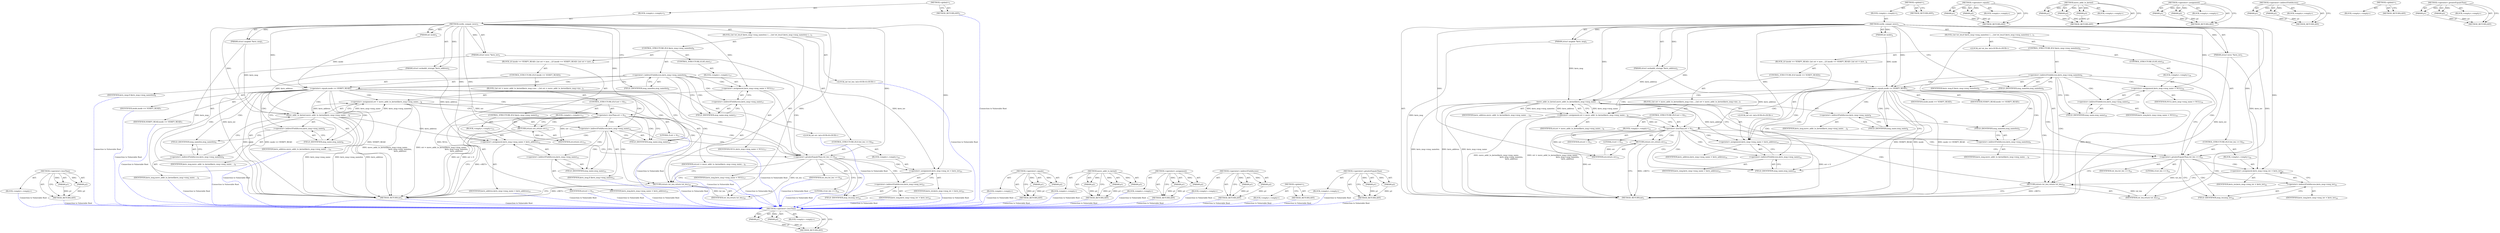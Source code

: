 digraph "&lt;operator&gt;.greaterEqualsThan" {
vulnerable_111 [label=<(METHOD,&lt;operator&gt;.lessThan)>];
vulnerable_112 [label=<(PARAM,p1)>];
vulnerable_113 [label=<(PARAM,p2)>];
vulnerable_114 [label=<(BLOCK,&lt;empty&gt;,&lt;empty&gt;)>];
vulnerable_115 [label=<(METHOD_RETURN,ANY)>];
vulnerable_6 [label=<(METHOD,&lt;global&gt;)<SUB>1</SUB>>];
vulnerable_7 [label=<(BLOCK,&lt;empty&gt;,&lt;empty&gt;)<SUB>1</SUB>>];
vulnerable_8 [label=<(METHOD,verify_compat_iovec)<SUB>1</SUB>>];
vulnerable_9 [label=<(PARAM,struct msghdr *kern_msg)<SUB>1</SUB>>];
vulnerable_10 [label=<(PARAM,struct iovec *kern_iov)<SUB>1</SUB>>];
vulnerable_11 [label=<(PARAM,struct sockaddr_storage *kern_address)<SUB>2</SUB>>];
vulnerable_12 [label=<(PARAM,int mode)<SUB>2</SUB>>];
vulnerable_13 [label=<(BLOCK,{
	int tot_len;

	if (kern_msg-&gt;msg_namelen) {
...,{
	int tot_len;

	if (kern_msg-&gt;msg_namelen) {
...)<SUB>3</SUB>>];
vulnerable_14 [label="<(LOCAL,int tot_len: int)<SUB>4</SUB>>"];
vulnerable_15 [label=<(CONTROL_STRUCTURE,IF,if (kern_msg-&gt;msg_namelen))<SUB>6</SUB>>];
vulnerable_16 [label=<(&lt;operator&gt;.indirectFieldAccess,kern_msg-&gt;msg_namelen)<SUB>6</SUB>>];
vulnerable_17 [label=<(IDENTIFIER,kern_msg,if (kern_msg-&gt;msg_namelen))<SUB>6</SUB>>];
vulnerable_18 [label=<(FIELD_IDENTIFIER,msg_namelen,msg_namelen)<SUB>6</SUB>>];
vulnerable_19 [label=<(BLOCK,{
		if (mode == VERIFY_READ) {
			int err = mov...,{
		if (mode == VERIFY_READ) {
			int err = mov...)<SUB>6</SUB>>];
vulnerable_20 [label=<(CONTROL_STRUCTURE,IF,if (mode == VERIFY_READ))<SUB>7</SUB>>];
vulnerable_21 [label=<(&lt;operator&gt;.equals,mode == VERIFY_READ)<SUB>7</SUB>>];
vulnerable_22 [label=<(IDENTIFIER,mode,mode == VERIFY_READ)<SUB>7</SUB>>];
vulnerable_23 [label=<(IDENTIFIER,VERIFY_READ,mode == VERIFY_READ)<SUB>7</SUB>>];
vulnerable_24 [label=<(BLOCK,{
			int err = move_addr_to_kernel(kern_msg-&gt;ms...,{
			int err = move_addr_to_kernel(kern_msg-&gt;ms...)<SUB>7</SUB>>];
vulnerable_25 [label="<(LOCAL,int err: int)<SUB>8</SUB>>"];
vulnerable_26 [label=<(&lt;operator&gt;.assignment,err = move_addr_to_kernel(kern_msg-&gt;msg_name,
	...)<SUB>8</SUB>>];
vulnerable_27 [label=<(IDENTIFIER,err,err = move_addr_to_kernel(kern_msg-&gt;msg_name,
	...)<SUB>8</SUB>>];
vulnerable_28 [label=<(move_addr_to_kernel,move_addr_to_kernel(kern_msg-&gt;msg_name,
						 ...)<SUB>8</SUB>>];
vulnerable_29 [label=<(&lt;operator&gt;.indirectFieldAccess,kern_msg-&gt;msg_name)<SUB>8</SUB>>];
vulnerable_30 [label=<(IDENTIFIER,kern_msg,move_addr_to_kernel(kern_msg-&gt;msg_name,
						 ...)<SUB>8</SUB>>];
vulnerable_31 [label=<(FIELD_IDENTIFIER,msg_name,msg_name)<SUB>8</SUB>>];
vulnerable_32 [label=<(&lt;operator&gt;.indirectFieldAccess,kern_msg-&gt;msg_namelen)<SUB>9</SUB>>];
vulnerable_33 [label=<(IDENTIFIER,kern_msg,move_addr_to_kernel(kern_msg-&gt;msg_name,
						 ...)<SUB>9</SUB>>];
vulnerable_34 [label=<(FIELD_IDENTIFIER,msg_namelen,msg_namelen)<SUB>9</SUB>>];
vulnerable_35 [label=<(IDENTIFIER,kern_address,move_addr_to_kernel(kern_msg-&gt;msg_name,
						 ...)<SUB>10</SUB>>];
vulnerable_36 [label=<(CONTROL_STRUCTURE,IF,if (err &lt; 0))<SUB>11</SUB>>];
vulnerable_37 [label=<(&lt;operator&gt;.lessThan,err &lt; 0)<SUB>11</SUB>>];
vulnerable_38 [label=<(IDENTIFIER,err,err &lt; 0)<SUB>11</SUB>>];
vulnerable_39 [label=<(LITERAL,0,err &lt; 0)<SUB>11</SUB>>];
vulnerable_40 [label=<(BLOCK,&lt;empty&gt;,&lt;empty&gt;)<SUB>12</SUB>>];
vulnerable_41 [label=<(RETURN,return err;,return err;)<SUB>12</SUB>>];
vulnerable_42 [label=<(IDENTIFIER,err,return err;)<SUB>12</SUB>>];
vulnerable_43 [label=<(&lt;operator&gt;.assignment,kern_msg-&gt;msg_name = kern_address)<SUB>14</SUB>>];
vulnerable_44 [label=<(&lt;operator&gt;.indirectFieldAccess,kern_msg-&gt;msg_name)<SUB>14</SUB>>];
vulnerable_45 [label=<(IDENTIFIER,kern_msg,kern_msg-&gt;msg_name = kern_address)<SUB>14</SUB>>];
vulnerable_46 [label=<(FIELD_IDENTIFIER,msg_name,msg_name)<SUB>14</SUB>>];
vulnerable_47 [label=<(IDENTIFIER,kern_address,kern_msg-&gt;msg_name = kern_address)<SUB>14</SUB>>];
vulnerable_48 [label=<(CONTROL_STRUCTURE,ELSE,else)<SUB>16</SUB>>];
vulnerable_49 [label=<(BLOCK,&lt;empty&gt;,&lt;empty&gt;)<SUB>16</SUB>>];
vulnerable_50 [label=<(&lt;operator&gt;.assignment,kern_msg-&gt;msg_name = NULL)<SUB>16</SUB>>];
vulnerable_51 [label=<(&lt;operator&gt;.indirectFieldAccess,kern_msg-&gt;msg_name)<SUB>16</SUB>>];
vulnerable_52 [label=<(IDENTIFIER,kern_msg,kern_msg-&gt;msg_name = NULL)<SUB>16</SUB>>];
vulnerable_53 [label=<(FIELD_IDENTIFIER,msg_name,msg_name)<SUB>16</SUB>>];
vulnerable_54 [label=<(IDENTIFIER,NULL,kern_msg-&gt;msg_name = NULL)<SUB>16</SUB>>];
vulnerable_55 [label=<(CONTROL_STRUCTURE,IF,if (tot_len &gt;= 0))<SUB>21</SUB>>];
vulnerable_56 [label=<(&lt;operator&gt;.greaterEqualsThan,tot_len &gt;= 0)<SUB>21</SUB>>];
vulnerable_57 [label=<(IDENTIFIER,tot_len,tot_len &gt;= 0)<SUB>21</SUB>>];
vulnerable_58 [label=<(LITERAL,0,tot_len &gt;= 0)<SUB>21</SUB>>];
vulnerable_59 [label=<(BLOCK,&lt;empty&gt;,&lt;empty&gt;)<SUB>22</SUB>>];
vulnerable_60 [label=<(&lt;operator&gt;.assignment,kern_msg-&gt;msg_iov = kern_iov)<SUB>22</SUB>>];
vulnerable_61 [label=<(&lt;operator&gt;.indirectFieldAccess,kern_msg-&gt;msg_iov)<SUB>22</SUB>>];
vulnerable_62 [label=<(IDENTIFIER,kern_msg,kern_msg-&gt;msg_iov = kern_iov)<SUB>22</SUB>>];
vulnerable_63 [label=<(FIELD_IDENTIFIER,msg_iov,msg_iov)<SUB>22</SUB>>];
vulnerable_64 [label=<(IDENTIFIER,kern_iov,kern_msg-&gt;msg_iov = kern_iov)<SUB>22</SUB>>];
vulnerable_65 [label=<(RETURN,return tot_len;,return tot_len;)<SUB>24</SUB>>];
vulnerable_66 [label=<(IDENTIFIER,tot_len,return tot_len;)<SUB>24</SUB>>];
vulnerable_67 [label=<(METHOD_RETURN,int)<SUB>1</SUB>>];
vulnerable_69 [label=<(METHOD_RETURN,ANY)<SUB>1</SUB>>];
vulnerable_95 [label=<(METHOD,&lt;operator&gt;.equals)>];
vulnerable_96 [label=<(PARAM,p1)>];
vulnerable_97 [label=<(PARAM,p2)>];
vulnerable_98 [label=<(BLOCK,&lt;empty&gt;,&lt;empty&gt;)>];
vulnerable_99 [label=<(METHOD_RETURN,ANY)>];
vulnerable_105 [label=<(METHOD,move_addr_to_kernel)>];
vulnerable_106 [label=<(PARAM,p1)>];
vulnerable_107 [label=<(PARAM,p2)>];
vulnerable_108 [label=<(PARAM,p3)>];
vulnerable_109 [label=<(BLOCK,&lt;empty&gt;,&lt;empty&gt;)>];
vulnerable_110 [label=<(METHOD_RETURN,ANY)>];
vulnerable_100 [label=<(METHOD,&lt;operator&gt;.assignment)>];
vulnerable_101 [label=<(PARAM,p1)>];
vulnerable_102 [label=<(PARAM,p2)>];
vulnerable_103 [label=<(BLOCK,&lt;empty&gt;,&lt;empty&gt;)>];
vulnerable_104 [label=<(METHOD_RETURN,ANY)>];
vulnerable_90 [label=<(METHOD,&lt;operator&gt;.indirectFieldAccess)>];
vulnerable_91 [label=<(PARAM,p1)>];
vulnerable_92 [label=<(PARAM,p2)>];
vulnerable_93 [label=<(BLOCK,&lt;empty&gt;,&lt;empty&gt;)>];
vulnerable_94 [label=<(METHOD_RETURN,ANY)>];
vulnerable_84 [label=<(METHOD,&lt;global&gt;)<SUB>1</SUB>>];
vulnerable_85 [label=<(BLOCK,&lt;empty&gt;,&lt;empty&gt;)>];
vulnerable_86 [label=<(METHOD_RETURN,ANY)>];
vulnerable_116 [label=<(METHOD,&lt;operator&gt;.greaterEqualsThan)>];
vulnerable_117 [label=<(PARAM,p1)>];
vulnerable_118 [label=<(PARAM,p2)>];
vulnerable_119 [label=<(BLOCK,&lt;empty&gt;,&lt;empty&gt;)>];
vulnerable_120 [label=<(METHOD_RETURN,ANY)>];
fixed_116 [label=<(METHOD,&lt;operator&gt;.lessThan)>];
fixed_117 [label=<(PARAM,p1)>];
fixed_118 [label=<(PARAM,p2)>];
fixed_119 [label=<(BLOCK,&lt;empty&gt;,&lt;empty&gt;)>];
fixed_120 [label=<(METHOD_RETURN,ANY)>];
fixed_6 [label=<(METHOD,&lt;global&gt;)<SUB>1</SUB>>];
fixed_7 [label=<(BLOCK,&lt;empty&gt;,&lt;empty&gt;)<SUB>1</SUB>>];
fixed_8 [label=<(METHOD,verify_compat_iovec)<SUB>1</SUB>>];
fixed_9 [label=<(PARAM,struct msghdr *kern_msg)<SUB>1</SUB>>];
fixed_10 [label=<(PARAM,struct iovec *kern_iov)<SUB>1</SUB>>];
fixed_11 [label=<(PARAM,struct sockaddr_storage *kern_address)<SUB>2</SUB>>];
fixed_12 [label=<(PARAM,int mode)<SUB>2</SUB>>];
fixed_13 [label=<(BLOCK,{
	int tot_len;

	if (kern_msg-&gt;msg_namelen) {
...,{
	int tot_len;

	if (kern_msg-&gt;msg_namelen) {
...)<SUB>3</SUB>>];
fixed_14 [label="<(LOCAL,int tot_len: int)<SUB>4</SUB>>"];
fixed_15 [label=<(CONTROL_STRUCTURE,IF,if (kern_msg-&gt;msg_namelen))<SUB>6</SUB>>];
fixed_16 [label=<(&lt;operator&gt;.indirectFieldAccess,kern_msg-&gt;msg_namelen)<SUB>6</SUB>>];
fixed_17 [label=<(IDENTIFIER,kern_msg,if (kern_msg-&gt;msg_namelen))<SUB>6</SUB>>];
fixed_18 [label=<(FIELD_IDENTIFIER,msg_namelen,msg_namelen)<SUB>6</SUB>>];
fixed_19 [label=<(BLOCK,{
		if (mode == VERIFY_READ) {
			int err = mov...,{
		if (mode == VERIFY_READ) {
			int err = mov...)<SUB>6</SUB>>];
fixed_20 [label=<(CONTROL_STRUCTURE,IF,if (mode == VERIFY_READ))<SUB>7</SUB>>];
fixed_21 [label=<(&lt;operator&gt;.equals,mode == VERIFY_READ)<SUB>7</SUB>>];
fixed_22 [label=<(IDENTIFIER,mode,mode == VERIFY_READ)<SUB>7</SUB>>];
fixed_23 [label=<(IDENTIFIER,VERIFY_READ,mode == VERIFY_READ)<SUB>7</SUB>>];
fixed_24 [label=<(BLOCK,{
			int err = move_addr_to_kernel(kern_msg-&gt;ms...,{
			int err = move_addr_to_kernel(kern_msg-&gt;ms...)<SUB>7</SUB>>];
fixed_25 [label="<(LOCAL,int err: int)<SUB>8</SUB>>"];
fixed_26 [label=<(&lt;operator&gt;.assignment,err = move_addr_to_kernel(kern_msg-&gt;msg_name,
	...)<SUB>8</SUB>>];
fixed_27 [label=<(IDENTIFIER,err,err = move_addr_to_kernel(kern_msg-&gt;msg_name,
	...)<SUB>8</SUB>>];
fixed_28 [label=<(move_addr_to_kernel,move_addr_to_kernel(kern_msg-&gt;msg_name,
						 ...)<SUB>8</SUB>>];
fixed_29 [label=<(&lt;operator&gt;.indirectFieldAccess,kern_msg-&gt;msg_name)<SUB>8</SUB>>];
fixed_30 [label=<(IDENTIFIER,kern_msg,move_addr_to_kernel(kern_msg-&gt;msg_name,
						 ...)<SUB>8</SUB>>];
fixed_31 [label=<(FIELD_IDENTIFIER,msg_name,msg_name)<SUB>8</SUB>>];
fixed_32 [label=<(&lt;operator&gt;.indirectFieldAccess,kern_msg-&gt;msg_namelen)<SUB>9</SUB>>];
fixed_33 [label=<(IDENTIFIER,kern_msg,move_addr_to_kernel(kern_msg-&gt;msg_name,
						 ...)<SUB>9</SUB>>];
fixed_34 [label=<(FIELD_IDENTIFIER,msg_namelen,msg_namelen)<SUB>9</SUB>>];
fixed_35 [label=<(IDENTIFIER,kern_address,move_addr_to_kernel(kern_msg-&gt;msg_name,
						 ...)<SUB>10</SUB>>];
fixed_36 [label=<(CONTROL_STRUCTURE,IF,if (err &lt; 0))<SUB>11</SUB>>];
fixed_37 [label=<(&lt;operator&gt;.lessThan,err &lt; 0)<SUB>11</SUB>>];
fixed_38 [label=<(IDENTIFIER,err,err &lt; 0)<SUB>11</SUB>>];
fixed_39 [label=<(LITERAL,0,err &lt; 0)<SUB>11</SUB>>];
fixed_40 [label=<(BLOCK,&lt;empty&gt;,&lt;empty&gt;)<SUB>12</SUB>>];
fixed_41 [label=<(RETURN,return err;,return err;)<SUB>12</SUB>>];
fixed_42 [label=<(IDENTIFIER,err,return err;)<SUB>12</SUB>>];
fixed_43 [label=<(CONTROL_STRUCTURE,IF,if (kern_msg-&gt;msg_name))<SUB>14</SUB>>];
fixed_44 [label=<(&lt;operator&gt;.indirectFieldAccess,kern_msg-&gt;msg_name)<SUB>14</SUB>>];
fixed_45 [label=<(IDENTIFIER,kern_msg,if (kern_msg-&gt;msg_name))<SUB>14</SUB>>];
fixed_46 [label=<(FIELD_IDENTIFIER,msg_name,msg_name)<SUB>14</SUB>>];
fixed_47 [label=<(BLOCK,&lt;empty&gt;,&lt;empty&gt;)<SUB>15</SUB>>];
fixed_48 [label=<(&lt;operator&gt;.assignment,kern_msg-&gt;msg_name = kern_address)<SUB>15</SUB>>];
fixed_49 [label=<(&lt;operator&gt;.indirectFieldAccess,kern_msg-&gt;msg_name)<SUB>15</SUB>>];
fixed_50 [label=<(IDENTIFIER,kern_msg,kern_msg-&gt;msg_name = kern_address)<SUB>15</SUB>>];
fixed_51 [label=<(FIELD_IDENTIFIER,msg_name,msg_name)<SUB>15</SUB>>];
fixed_52 [label=<(IDENTIFIER,kern_address,kern_msg-&gt;msg_name = kern_address)<SUB>15</SUB>>];
fixed_53 [label=<(CONTROL_STRUCTURE,ELSE,else)<SUB>17</SUB>>];
fixed_54 [label=<(BLOCK,&lt;empty&gt;,&lt;empty&gt;)<SUB>17</SUB>>];
fixed_55 [label=<(&lt;operator&gt;.assignment,kern_msg-&gt;msg_name = NULL)<SUB>17</SUB>>];
fixed_56 [label=<(&lt;operator&gt;.indirectFieldAccess,kern_msg-&gt;msg_name)<SUB>17</SUB>>];
fixed_57 [label=<(IDENTIFIER,kern_msg,kern_msg-&gt;msg_name = NULL)<SUB>17</SUB>>];
fixed_58 [label=<(FIELD_IDENTIFIER,msg_name,msg_name)<SUB>17</SUB>>];
fixed_59 [label=<(IDENTIFIER,NULL,kern_msg-&gt;msg_name = NULL)<SUB>17</SUB>>];
fixed_60 [label=<(CONTROL_STRUCTURE,IF,if (tot_len &gt;= 0))<SUB>22</SUB>>];
fixed_61 [label=<(&lt;operator&gt;.greaterEqualsThan,tot_len &gt;= 0)<SUB>22</SUB>>];
fixed_62 [label=<(IDENTIFIER,tot_len,tot_len &gt;= 0)<SUB>22</SUB>>];
fixed_63 [label=<(LITERAL,0,tot_len &gt;= 0)<SUB>22</SUB>>];
fixed_64 [label=<(BLOCK,&lt;empty&gt;,&lt;empty&gt;)<SUB>23</SUB>>];
fixed_65 [label=<(&lt;operator&gt;.assignment,kern_msg-&gt;msg_iov = kern_iov)<SUB>23</SUB>>];
fixed_66 [label=<(&lt;operator&gt;.indirectFieldAccess,kern_msg-&gt;msg_iov)<SUB>23</SUB>>];
fixed_67 [label=<(IDENTIFIER,kern_msg,kern_msg-&gt;msg_iov = kern_iov)<SUB>23</SUB>>];
fixed_68 [label=<(FIELD_IDENTIFIER,msg_iov,msg_iov)<SUB>23</SUB>>];
fixed_69 [label=<(IDENTIFIER,kern_iov,kern_msg-&gt;msg_iov = kern_iov)<SUB>23</SUB>>];
fixed_70 [label=<(RETURN,return tot_len;,return tot_len;)<SUB>25</SUB>>];
fixed_71 [label=<(IDENTIFIER,tot_len,return tot_len;)<SUB>25</SUB>>];
fixed_72 [label=<(METHOD_RETURN,int)<SUB>1</SUB>>];
fixed_74 [label=<(METHOD_RETURN,ANY)<SUB>1</SUB>>];
fixed_100 [label=<(METHOD,&lt;operator&gt;.equals)>];
fixed_101 [label=<(PARAM,p1)>];
fixed_102 [label=<(PARAM,p2)>];
fixed_103 [label=<(BLOCK,&lt;empty&gt;,&lt;empty&gt;)>];
fixed_104 [label=<(METHOD_RETURN,ANY)>];
fixed_110 [label=<(METHOD,move_addr_to_kernel)>];
fixed_111 [label=<(PARAM,p1)>];
fixed_112 [label=<(PARAM,p2)>];
fixed_113 [label=<(PARAM,p3)>];
fixed_114 [label=<(BLOCK,&lt;empty&gt;,&lt;empty&gt;)>];
fixed_115 [label=<(METHOD_RETURN,ANY)>];
fixed_105 [label=<(METHOD,&lt;operator&gt;.assignment)>];
fixed_106 [label=<(PARAM,p1)>];
fixed_107 [label=<(PARAM,p2)>];
fixed_108 [label=<(BLOCK,&lt;empty&gt;,&lt;empty&gt;)>];
fixed_109 [label=<(METHOD_RETURN,ANY)>];
fixed_95 [label=<(METHOD,&lt;operator&gt;.indirectFieldAccess)>];
fixed_96 [label=<(PARAM,p1)>];
fixed_97 [label=<(PARAM,p2)>];
fixed_98 [label=<(BLOCK,&lt;empty&gt;,&lt;empty&gt;)>];
fixed_99 [label=<(METHOD_RETURN,ANY)>];
fixed_89 [label=<(METHOD,&lt;global&gt;)<SUB>1</SUB>>];
fixed_90 [label=<(BLOCK,&lt;empty&gt;,&lt;empty&gt;)>];
fixed_91 [label=<(METHOD_RETURN,ANY)>];
fixed_121 [label=<(METHOD,&lt;operator&gt;.greaterEqualsThan)>];
fixed_122 [label=<(PARAM,p1)>];
fixed_123 [label=<(PARAM,p2)>];
fixed_124 [label=<(BLOCK,&lt;empty&gt;,&lt;empty&gt;)>];
fixed_125 [label=<(METHOD_RETURN,ANY)>];
vulnerable_111 -> vulnerable_112  [key=0, label="AST: "];
vulnerable_111 -> vulnerable_112  [key=1, label="DDG: "];
vulnerable_111 -> vulnerable_114  [key=0, label="AST: "];
vulnerable_111 -> vulnerable_113  [key=0, label="AST: "];
vulnerable_111 -> vulnerable_113  [key=1, label="DDG: "];
vulnerable_111 -> vulnerable_115  [key=0, label="AST: "];
vulnerable_111 -> vulnerable_115  [key=1, label="CFG: "];
vulnerable_112 -> vulnerable_115  [key=0, label="DDG: p1"];
vulnerable_113 -> vulnerable_115  [key=0, label="DDG: p2"];
vulnerable_6 -> vulnerable_7  [key=0, label="AST: "];
vulnerable_6 -> vulnerable_69  [key=0, label="AST: "];
vulnerable_6 -> vulnerable_69  [key=1, label="CFG: "];
vulnerable_7 -> vulnerable_8  [key=0, label="AST: "];
vulnerable_8 -> vulnerable_9  [key=0, label="AST: "];
vulnerable_8 -> vulnerable_9  [key=1, label="DDG: "];
vulnerable_8 -> vulnerable_10  [key=0, label="AST: "];
vulnerable_8 -> vulnerable_10  [key=1, label="DDG: "];
vulnerable_8 -> vulnerable_11  [key=0, label="AST: "];
vulnerable_8 -> vulnerable_11  [key=1, label="DDG: "];
vulnerable_8 -> vulnerable_12  [key=0, label="AST: "];
vulnerable_8 -> vulnerable_12  [key=1, label="DDG: "];
vulnerable_8 -> vulnerable_13  [key=0, label="AST: "];
vulnerable_8 -> vulnerable_67  [key=0, label="AST: "];
vulnerable_8 -> vulnerable_18  [key=0, label="CFG: "];
vulnerable_8 -> vulnerable_66  [key=0, label="DDG: "];
vulnerable_8 -> vulnerable_43  [key=0, label="DDG: "];
vulnerable_8 -> vulnerable_56  [key=0, label="DDG: "];
vulnerable_8 -> vulnerable_60  [key=0, label="DDG: "];
vulnerable_8 -> vulnerable_50  [key=0, label="DDG: "];
vulnerable_8 -> vulnerable_21  [key=0, label="DDG: "];
vulnerable_8 -> vulnerable_28  [key=0, label="DDG: "];
vulnerable_8 -> vulnerable_37  [key=0, label="DDG: "];
vulnerable_8 -> vulnerable_42  [key=0, label="DDG: "];
vulnerable_9 -> vulnerable_67  [key=0, label="DDG: kern_msg"];
vulnerable_9 -> vulnerable_28  [key=0, label="DDG: kern_msg"];
vulnerable_10 -> vulnerable_67  [key=0, label="DDG: kern_iov"];
vulnerable_10 -> vulnerable_60  [key=0, label="DDG: kern_iov"];
vulnerable_11 -> vulnerable_43  [key=0, label="DDG: kern_address"];
vulnerable_11 -> vulnerable_28  [key=0, label="DDG: kern_address"];
vulnerable_12 -> vulnerable_21  [key=0, label="DDG: mode"];
vulnerable_13 -> vulnerable_14  [key=0, label="AST: "];
vulnerable_13 -> vulnerable_15  [key=0, label="AST: "];
vulnerable_13 -> vulnerable_55  [key=0, label="AST: "];
vulnerable_13 -> vulnerable_65  [key=0, label="AST: "];
vulnerable_15 -> vulnerable_16  [key=0, label="AST: "];
vulnerable_15 -> vulnerable_19  [key=0, label="AST: "];
vulnerable_15 -> vulnerable_48  [key=0, label="AST: "];
vulnerable_16 -> vulnerable_17  [key=0, label="AST: "];
vulnerable_16 -> vulnerable_18  [key=0, label="AST: "];
vulnerable_16 -> vulnerable_21  [key=0, label="CFG: "];
vulnerable_16 -> vulnerable_21  [key=1, label="CDG: "];
vulnerable_16 -> vulnerable_53  [key=0, label="CFG: "];
vulnerable_16 -> vulnerable_53  [key=1, label="CDG: "];
vulnerable_16 -> vulnerable_51  [key=0, label="CDG: "];
vulnerable_16 -> vulnerable_56  [key=0, label="CDG: "];
vulnerable_16 -> vulnerable_65  [key=0, label="CDG: "];
vulnerable_16 -> vulnerable_50  [key=0, label="CDG: "];
vulnerable_18 -> vulnerable_16  [key=0, label="CFG: "];
vulnerable_19 -> vulnerable_20  [key=0, label="AST: "];
vulnerable_19 -> vulnerable_43  [key=0, label="AST: "];
vulnerable_20 -> vulnerable_21  [key=0, label="AST: "];
vulnerable_20 -> vulnerable_24  [key=0, label="AST: "];
vulnerable_21 -> vulnerable_22  [key=0, label="AST: "];
vulnerable_21 -> vulnerable_23  [key=0, label="AST: "];
vulnerable_21 -> vulnerable_31  [key=0, label="CFG: "];
vulnerable_21 -> vulnerable_31  [key=1, label="CDG: "];
vulnerable_21 -> vulnerable_46  [key=0, label="CFG: "];
vulnerable_21 -> vulnerable_46  [key=1, label="CDG: "];
vulnerable_21 -> vulnerable_67  [key=0, label="DDG: mode"];
vulnerable_21 -> vulnerable_67  [key=1, label="DDG: mode == VERIFY_READ"];
vulnerable_21 -> vulnerable_67  [key=2, label="DDG: VERIFY_READ"];
vulnerable_21 -> vulnerable_34  [key=0, label="CDG: "];
vulnerable_21 -> vulnerable_32  [key=0, label="CDG: "];
vulnerable_21 -> vulnerable_26  [key=0, label="CDG: "];
vulnerable_21 -> vulnerable_28  [key=0, label="CDG: "];
vulnerable_21 -> vulnerable_37  [key=0, label="CDG: "];
vulnerable_21 -> vulnerable_56  [key=0, label="CDG: "];
vulnerable_21 -> vulnerable_29  [key=0, label="CDG: "];
vulnerable_21 -> vulnerable_65  [key=0, label="CDG: "];
vulnerable_21 -> vulnerable_44  [key=0, label="CDG: "];
vulnerable_21 -> vulnerable_43  [key=0, label="CDG: "];
vulnerable_24 -> vulnerable_25  [key=0, label="AST: "];
vulnerable_24 -> vulnerable_26  [key=0, label="AST: "];
vulnerable_24 -> vulnerable_36  [key=0, label="AST: "];
vulnerable_26 -> vulnerable_27  [key=0, label="AST: "];
vulnerable_26 -> vulnerable_28  [key=0, label="AST: "];
vulnerable_26 -> vulnerable_37  [key=0, label="CFG: "];
vulnerable_26 -> vulnerable_37  [key=1, label="DDG: err"];
vulnerable_26 -> vulnerable_67  [key=0, label="DDG: move_addr_to_kernel(kern_msg-&gt;msg_name,
						      kern_msg-&gt;msg_namelen,
						      kern_address)"];
vulnerable_26 -> vulnerable_67  [key=1, label="DDG: err = move_addr_to_kernel(kern_msg-&gt;msg_name,
						      kern_msg-&gt;msg_namelen,
						      kern_address)"];
vulnerable_28 -> vulnerable_29  [key=0, label="AST: "];
vulnerable_28 -> vulnerable_32  [key=0, label="AST: "];
vulnerable_28 -> vulnerable_35  [key=0, label="AST: "];
vulnerable_28 -> vulnerable_26  [key=0, label="CFG: "];
vulnerable_28 -> vulnerable_26  [key=1, label="DDG: kern_msg-&gt;msg_name"];
vulnerable_28 -> vulnerable_26  [key=2, label="DDG: kern_msg-&gt;msg_namelen"];
vulnerable_28 -> vulnerable_26  [key=3, label="DDG: kern_address"];
vulnerable_28 -> vulnerable_67  [key=0, label="DDG: kern_msg-&gt;msg_name"];
vulnerable_28 -> vulnerable_67  [key=1, label="DDG: kern_msg-&gt;msg_namelen"];
vulnerable_28 -> vulnerable_67  [key=2, label="DDG: kern_address"];
vulnerable_28 -> vulnerable_43  [key=0, label="DDG: kern_address"];
vulnerable_29 -> vulnerable_30  [key=0, label="AST: "];
vulnerable_29 -> vulnerable_31  [key=0, label="AST: "];
vulnerable_29 -> vulnerable_34  [key=0, label="CFG: "];
vulnerable_31 -> vulnerable_29  [key=0, label="CFG: "];
vulnerable_32 -> vulnerable_33  [key=0, label="AST: "];
vulnerable_32 -> vulnerable_34  [key=0, label="AST: "];
vulnerable_32 -> vulnerable_28  [key=0, label="CFG: "];
vulnerable_34 -> vulnerable_32  [key=0, label="CFG: "];
vulnerable_36 -> vulnerable_37  [key=0, label="AST: "];
vulnerable_36 -> vulnerable_40  [key=0, label="AST: "];
vulnerable_37 -> vulnerable_38  [key=0, label="AST: "];
vulnerable_37 -> vulnerable_39  [key=0, label="AST: "];
vulnerable_37 -> vulnerable_41  [key=0, label="CFG: "];
vulnerable_37 -> vulnerable_41  [key=1, label="CDG: "];
vulnerable_37 -> vulnerable_46  [key=0, label="CFG: "];
vulnerable_37 -> vulnerable_46  [key=1, label="CDG: "];
vulnerable_37 -> vulnerable_67  [key=0, label="DDG: err"];
vulnerable_37 -> vulnerable_67  [key=1, label="DDG: err &lt; 0"];
vulnerable_37 -> vulnerable_42  [key=0, label="DDG: err"];
vulnerable_37 -> vulnerable_56  [key=0, label="CDG: "];
vulnerable_37 -> vulnerable_65  [key=0, label="CDG: "];
vulnerable_37 -> vulnerable_44  [key=0, label="CDG: "];
vulnerable_37 -> vulnerable_43  [key=0, label="CDG: "];
vulnerable_40 -> vulnerable_41  [key=0, label="AST: "];
vulnerable_41 -> vulnerable_42  [key=0, label="AST: "];
vulnerable_41 -> vulnerable_67  [key=0, label="CFG: "];
vulnerable_41 -> vulnerable_67  [key=1, label="DDG: &lt;RET&gt;"];
vulnerable_42 -> vulnerable_41  [key=0, label="DDG: err"];
vulnerable_43 -> vulnerable_44  [key=0, label="AST: "];
vulnerable_43 -> vulnerable_47  [key=0, label="AST: "];
vulnerable_43 -> vulnerable_56  [key=0, label="CFG: "];
vulnerable_44 -> vulnerable_45  [key=0, label="AST: "];
vulnerable_44 -> vulnerable_46  [key=0, label="AST: "];
vulnerable_44 -> vulnerable_43  [key=0, label="CFG: "];
vulnerable_46 -> vulnerable_44  [key=0, label="CFG: "];
vulnerable_48 -> vulnerable_49  [key=0, label="AST: "];
vulnerable_49 -> vulnerable_50  [key=0, label="AST: "];
vulnerable_50 -> vulnerable_51  [key=0, label="AST: "];
vulnerable_50 -> vulnerable_54  [key=0, label="AST: "];
vulnerable_50 -> vulnerable_56  [key=0, label="CFG: "];
vulnerable_50 -> vulnerable_67  [key=0, label="DDG: NULL"];
vulnerable_51 -> vulnerable_52  [key=0, label="AST: "];
vulnerable_51 -> vulnerable_53  [key=0, label="AST: "];
vulnerable_51 -> vulnerable_50  [key=0, label="CFG: "];
vulnerable_53 -> vulnerable_51  [key=0, label="CFG: "];
vulnerable_55 -> vulnerable_56  [key=0, label="AST: "];
vulnerable_55 -> vulnerable_59  [key=0, label="AST: "];
vulnerable_56 -> vulnerable_57  [key=0, label="AST: "];
vulnerable_56 -> vulnerable_58  [key=0, label="AST: "];
vulnerable_56 -> vulnerable_63  [key=0, label="CFG: "];
vulnerable_56 -> vulnerable_63  [key=1, label="CDG: "];
vulnerable_56 -> vulnerable_65  [key=0, label="CFG: "];
vulnerable_56 -> vulnerable_66  [key=0, label="DDG: tot_len"];
vulnerable_56 -> vulnerable_60  [key=0, label="CDG: "];
vulnerable_56 -> vulnerable_61  [key=0, label="CDG: "];
vulnerable_59 -> vulnerable_60  [key=0, label="AST: "];
vulnerable_60 -> vulnerable_61  [key=0, label="AST: "];
vulnerable_60 -> vulnerable_64  [key=0, label="AST: "];
vulnerable_60 -> vulnerable_65  [key=0, label="CFG: "];
vulnerable_61 -> vulnerable_62  [key=0, label="AST: "];
vulnerable_61 -> vulnerable_63  [key=0, label="AST: "];
vulnerable_61 -> vulnerable_60  [key=0, label="CFG: "];
vulnerable_63 -> vulnerable_61  [key=0, label="CFG: "];
vulnerable_65 -> vulnerable_66  [key=0, label="AST: "];
vulnerable_65 -> vulnerable_67  [key=0, label="CFG: "];
vulnerable_65 -> vulnerable_67  [key=1, label="DDG: &lt;RET&gt;"];
vulnerable_66 -> vulnerable_65  [key=0, label="DDG: tot_len"];
vulnerable_95 -> vulnerable_96  [key=0, label="AST: "];
vulnerable_95 -> vulnerable_96  [key=1, label="DDG: "];
vulnerable_95 -> vulnerable_98  [key=0, label="AST: "];
vulnerable_95 -> vulnerable_97  [key=0, label="AST: "];
vulnerable_95 -> vulnerable_97  [key=1, label="DDG: "];
vulnerable_95 -> vulnerable_99  [key=0, label="AST: "];
vulnerable_95 -> vulnerable_99  [key=1, label="CFG: "];
vulnerable_96 -> vulnerable_99  [key=0, label="DDG: p1"];
vulnerable_97 -> vulnerable_99  [key=0, label="DDG: p2"];
vulnerable_105 -> vulnerable_106  [key=0, label="AST: "];
vulnerable_105 -> vulnerable_106  [key=1, label="DDG: "];
vulnerable_105 -> vulnerable_109  [key=0, label="AST: "];
vulnerable_105 -> vulnerable_107  [key=0, label="AST: "];
vulnerable_105 -> vulnerable_107  [key=1, label="DDG: "];
vulnerable_105 -> vulnerable_110  [key=0, label="AST: "];
vulnerable_105 -> vulnerable_110  [key=1, label="CFG: "];
vulnerable_105 -> vulnerable_108  [key=0, label="AST: "];
vulnerable_105 -> vulnerable_108  [key=1, label="DDG: "];
vulnerable_106 -> vulnerable_110  [key=0, label="DDG: p1"];
vulnerable_107 -> vulnerable_110  [key=0, label="DDG: p2"];
vulnerable_108 -> vulnerable_110  [key=0, label="DDG: p3"];
vulnerable_100 -> vulnerable_101  [key=0, label="AST: "];
vulnerable_100 -> vulnerable_101  [key=1, label="DDG: "];
vulnerable_100 -> vulnerable_103  [key=0, label="AST: "];
vulnerable_100 -> vulnerable_102  [key=0, label="AST: "];
vulnerable_100 -> vulnerable_102  [key=1, label="DDG: "];
vulnerable_100 -> vulnerable_104  [key=0, label="AST: "];
vulnerable_100 -> vulnerable_104  [key=1, label="CFG: "];
vulnerable_101 -> vulnerable_104  [key=0, label="DDG: p1"];
vulnerable_102 -> vulnerable_104  [key=0, label="DDG: p2"];
vulnerable_90 -> vulnerable_91  [key=0, label="AST: "];
vulnerable_90 -> vulnerable_91  [key=1, label="DDG: "];
vulnerable_90 -> vulnerable_93  [key=0, label="AST: "];
vulnerable_90 -> vulnerable_92  [key=0, label="AST: "];
vulnerable_90 -> vulnerable_92  [key=1, label="DDG: "];
vulnerable_90 -> vulnerable_94  [key=0, label="AST: "];
vulnerable_90 -> vulnerable_94  [key=1, label="CFG: "];
vulnerable_91 -> vulnerable_94  [key=0, label="DDG: p1"];
vulnerable_92 -> vulnerable_94  [key=0, label="DDG: p2"];
vulnerable_84 -> vulnerable_85  [key=0, label="AST: "];
vulnerable_84 -> vulnerable_86  [key=0, label="AST: "];
vulnerable_84 -> vulnerable_86  [key=1, label="CFG: "];
vulnerable_116 -> vulnerable_117  [key=0, label="AST: "];
vulnerable_116 -> vulnerable_117  [key=1, label="DDG: "];
vulnerable_116 -> vulnerable_119  [key=0, label="AST: "];
vulnerable_116 -> vulnerable_118  [key=0, label="AST: "];
vulnerable_116 -> vulnerable_118  [key=1, label="DDG: "];
vulnerable_116 -> vulnerable_120  [key=0, label="AST: "];
vulnerable_116 -> vulnerable_120  [key=1, label="CFG: "];
vulnerable_117 -> vulnerable_120  [key=0, label="DDG: p1"];
vulnerable_118 -> vulnerable_120  [key=0, label="DDG: p2"];
fixed_116 -> fixed_117  [key=0, label="AST: "];
fixed_116 -> fixed_117  [key=1, label="DDG: "];
fixed_116 -> fixed_119  [key=0, label="AST: "];
fixed_116 -> fixed_118  [key=0, label="AST: "];
fixed_116 -> fixed_118  [key=1, label="DDG: "];
fixed_116 -> fixed_120  [key=0, label="AST: "];
fixed_116 -> fixed_120  [key=1, label="CFG: "];
fixed_117 -> fixed_120  [key=0, label="DDG: p1"];
fixed_118 -> fixed_120  [key=0, label="DDG: p2"];
fixed_119 -> vulnerable_111  [color=blue, key=0, label="Connection to Vulnerable Root", penwidth="2.0", style=dashed];
fixed_120 -> vulnerable_111  [color=blue, key=0, label="Connection to Vulnerable Root", penwidth="2.0", style=dashed];
fixed_6 -> fixed_7  [key=0, label="AST: "];
fixed_6 -> fixed_74  [key=0, label="AST: "];
fixed_6 -> fixed_74  [key=1, label="CFG: "];
fixed_7 -> fixed_8  [key=0, label="AST: "];
fixed_8 -> fixed_9  [key=0, label="AST: "];
fixed_8 -> fixed_9  [key=1, label="DDG: "];
fixed_8 -> fixed_10  [key=0, label="AST: "];
fixed_8 -> fixed_10  [key=1, label="DDG: "];
fixed_8 -> fixed_11  [key=0, label="AST: "];
fixed_8 -> fixed_11  [key=1, label="DDG: "];
fixed_8 -> fixed_12  [key=0, label="AST: "];
fixed_8 -> fixed_12  [key=1, label="DDG: "];
fixed_8 -> fixed_13  [key=0, label="AST: "];
fixed_8 -> fixed_72  [key=0, label="AST: "];
fixed_8 -> fixed_18  [key=0, label="CFG: "];
fixed_8 -> fixed_71  [key=0, label="DDG: "];
fixed_8 -> fixed_61  [key=0, label="DDG: "];
fixed_8 -> fixed_65  [key=0, label="DDG: "];
fixed_8 -> fixed_55  [key=0, label="DDG: "];
fixed_8 -> fixed_21  [key=0, label="DDG: "];
fixed_8 -> fixed_48  [key=0, label="DDG: "];
fixed_8 -> fixed_28  [key=0, label="DDG: "];
fixed_8 -> fixed_37  [key=0, label="DDG: "];
fixed_8 -> fixed_42  [key=0, label="DDG: "];
fixed_9 -> fixed_72  [key=0, label="DDG: kern_msg"];
fixed_9 -> fixed_28  [key=0, label="DDG: kern_msg"];
fixed_10 -> fixed_72  [key=0, label="DDG: kern_iov"];
fixed_10 -> fixed_65  [key=0, label="DDG: kern_iov"];
fixed_11 -> fixed_48  [key=0, label="DDG: kern_address"];
fixed_11 -> fixed_28  [key=0, label="DDG: kern_address"];
fixed_12 -> fixed_21  [key=0, label="DDG: mode"];
fixed_13 -> fixed_14  [key=0, label="AST: "];
fixed_13 -> fixed_15  [key=0, label="AST: "];
fixed_13 -> fixed_60  [key=0, label="AST: "];
fixed_13 -> fixed_70  [key=0, label="AST: "];
fixed_14 -> vulnerable_111  [color=blue, key=0, label="Connection to Vulnerable Root", penwidth="2.0", style=dashed];
fixed_15 -> fixed_16  [key=0, label="AST: "];
fixed_15 -> fixed_19  [key=0, label="AST: "];
fixed_15 -> fixed_53  [key=0, label="AST: "];
fixed_16 -> fixed_17  [key=0, label="AST: "];
fixed_16 -> fixed_18  [key=0, label="AST: "];
fixed_16 -> fixed_21  [key=0, label="CFG: "];
fixed_16 -> fixed_21  [key=1, label="CDG: "];
fixed_16 -> fixed_58  [key=0, label="CFG: "];
fixed_16 -> fixed_58  [key=1, label="CDG: "];
fixed_16 -> fixed_61  [key=0, label="CDG: "];
fixed_16 -> fixed_56  [key=0, label="CDG: "];
fixed_16 -> fixed_70  [key=0, label="CDG: "];
fixed_16 -> fixed_55  [key=0, label="CDG: "];
fixed_17 -> vulnerable_111  [color=blue, key=0, label="Connection to Vulnerable Root", penwidth="2.0", style=dashed];
fixed_18 -> fixed_16  [key=0, label="CFG: "];
fixed_19 -> fixed_20  [key=0, label="AST: "];
fixed_19 -> fixed_43  [key=0, label="AST: "];
fixed_20 -> fixed_21  [key=0, label="AST: "];
fixed_20 -> fixed_24  [key=0, label="AST: "];
fixed_21 -> fixed_22  [key=0, label="AST: "];
fixed_21 -> fixed_23  [key=0, label="AST: "];
fixed_21 -> fixed_31  [key=0, label="CFG: "];
fixed_21 -> fixed_31  [key=1, label="CDG: "];
fixed_21 -> fixed_46  [key=0, label="CFG: "];
fixed_21 -> fixed_46  [key=1, label="CDG: "];
fixed_21 -> fixed_72  [key=0, label="DDG: mode"];
fixed_21 -> fixed_72  [key=1, label="DDG: mode == VERIFY_READ"];
fixed_21 -> fixed_72  [key=2, label="DDG: VERIFY_READ"];
fixed_21 -> fixed_34  [key=0, label="CDG: "];
fixed_21 -> fixed_32  [key=0, label="CDG: "];
fixed_21 -> fixed_61  [key=0, label="CDG: "];
fixed_21 -> fixed_26  [key=0, label="CDG: "];
fixed_21 -> fixed_28  [key=0, label="CDG: "];
fixed_21 -> fixed_37  [key=0, label="CDG: "];
fixed_21 -> fixed_70  [key=0, label="CDG: "];
fixed_21 -> fixed_29  [key=0, label="CDG: "];
fixed_21 -> fixed_44  [key=0, label="CDG: "];
fixed_22 -> vulnerable_111  [color=blue, key=0, label="Connection to Vulnerable Root", penwidth="2.0", style=dashed];
fixed_23 -> vulnerable_111  [color=blue, key=0, label="Connection to Vulnerable Root", penwidth="2.0", style=dashed];
fixed_24 -> fixed_25  [key=0, label="AST: "];
fixed_24 -> fixed_26  [key=0, label="AST: "];
fixed_24 -> fixed_36  [key=0, label="AST: "];
fixed_25 -> vulnerable_111  [color=blue, key=0, label="Connection to Vulnerable Root", penwidth="2.0", style=dashed];
fixed_26 -> fixed_27  [key=0, label="AST: "];
fixed_26 -> fixed_28  [key=0, label="AST: "];
fixed_26 -> fixed_37  [key=0, label="CFG: "];
fixed_26 -> fixed_37  [key=1, label="DDG: err"];
fixed_26 -> fixed_72  [key=0, label="DDG: move_addr_to_kernel(kern_msg-&gt;msg_name,
						      kern_msg-&gt;msg_namelen,
						      kern_address)"];
fixed_26 -> fixed_72  [key=1, label="DDG: err = move_addr_to_kernel(kern_msg-&gt;msg_name,
						      kern_msg-&gt;msg_namelen,
						      kern_address)"];
fixed_27 -> vulnerable_111  [color=blue, key=0, label="Connection to Vulnerable Root", penwidth="2.0", style=dashed];
fixed_28 -> fixed_29  [key=0, label="AST: "];
fixed_28 -> fixed_32  [key=0, label="AST: "];
fixed_28 -> fixed_35  [key=0, label="AST: "];
fixed_28 -> fixed_26  [key=0, label="CFG: "];
fixed_28 -> fixed_26  [key=1, label="DDG: kern_msg-&gt;msg_name"];
fixed_28 -> fixed_26  [key=2, label="DDG: kern_msg-&gt;msg_namelen"];
fixed_28 -> fixed_26  [key=3, label="DDG: kern_address"];
fixed_28 -> fixed_72  [key=0, label="DDG: kern_msg-&gt;msg_name"];
fixed_28 -> fixed_72  [key=1, label="DDG: kern_msg-&gt;msg_namelen"];
fixed_28 -> fixed_72  [key=2, label="DDG: kern_address"];
fixed_28 -> fixed_48  [key=0, label="DDG: kern_address"];
fixed_29 -> fixed_30  [key=0, label="AST: "];
fixed_29 -> fixed_31  [key=0, label="AST: "];
fixed_29 -> fixed_34  [key=0, label="CFG: "];
fixed_30 -> vulnerable_111  [color=blue, key=0, label="Connection to Vulnerable Root", penwidth="2.0", style=dashed];
fixed_31 -> fixed_29  [key=0, label="CFG: "];
fixed_32 -> fixed_33  [key=0, label="AST: "];
fixed_32 -> fixed_34  [key=0, label="AST: "];
fixed_32 -> fixed_28  [key=0, label="CFG: "];
fixed_33 -> vulnerable_111  [color=blue, key=0, label="Connection to Vulnerable Root", penwidth="2.0", style=dashed];
fixed_34 -> fixed_32  [key=0, label="CFG: "];
fixed_35 -> vulnerable_111  [color=blue, key=0, label="Connection to Vulnerable Root", penwidth="2.0", style=dashed];
fixed_36 -> fixed_37  [key=0, label="AST: "];
fixed_36 -> fixed_40  [key=0, label="AST: "];
fixed_37 -> fixed_38  [key=0, label="AST: "];
fixed_37 -> fixed_39  [key=0, label="AST: "];
fixed_37 -> fixed_41  [key=0, label="CFG: "];
fixed_37 -> fixed_41  [key=1, label="CDG: "];
fixed_37 -> fixed_46  [key=0, label="CFG: "];
fixed_37 -> fixed_46  [key=1, label="CDG: "];
fixed_37 -> fixed_72  [key=0, label="DDG: err"];
fixed_37 -> fixed_72  [key=1, label="DDG: err &lt; 0"];
fixed_37 -> fixed_42  [key=0, label="DDG: err"];
fixed_37 -> fixed_61  [key=0, label="CDG: "];
fixed_37 -> fixed_70  [key=0, label="CDG: "];
fixed_37 -> fixed_44  [key=0, label="CDG: "];
fixed_38 -> vulnerable_111  [color=blue, key=0, label="Connection to Vulnerable Root", penwidth="2.0", style=dashed];
fixed_39 -> vulnerable_111  [color=blue, key=0, label="Connection to Vulnerable Root", penwidth="2.0", style=dashed];
fixed_40 -> fixed_41  [key=0, label="AST: "];
fixed_41 -> fixed_42  [key=0, label="AST: "];
fixed_41 -> fixed_72  [key=0, label="CFG: "];
fixed_41 -> fixed_72  [key=1, label="DDG: &lt;RET&gt;"];
fixed_42 -> fixed_41  [key=0, label="DDG: err"];
fixed_43 -> fixed_44  [key=0, label="AST: "];
fixed_43 -> fixed_47  [key=0, label="AST: "];
fixed_44 -> fixed_45  [key=0, label="AST: "];
fixed_44 -> fixed_46  [key=0, label="AST: "];
fixed_44 -> fixed_51  [key=0, label="CFG: "];
fixed_44 -> fixed_51  [key=1, label="CDG: "];
fixed_44 -> fixed_61  [key=0, label="CFG: "];
fixed_44 -> fixed_48  [key=0, label="CDG: "];
fixed_44 -> fixed_49  [key=0, label="CDG: "];
fixed_45 -> vulnerable_111  [color=blue, key=0, label="Connection to Vulnerable Root", penwidth="2.0", style=dashed];
fixed_46 -> fixed_44  [key=0, label="CFG: "];
fixed_47 -> fixed_48  [key=0, label="AST: "];
fixed_48 -> fixed_49  [key=0, label="AST: "];
fixed_48 -> fixed_52  [key=0, label="AST: "];
fixed_48 -> fixed_61  [key=0, label="CFG: "];
fixed_49 -> fixed_50  [key=0, label="AST: "];
fixed_49 -> fixed_51  [key=0, label="AST: "];
fixed_49 -> fixed_48  [key=0, label="CFG: "];
fixed_50 -> vulnerable_111  [color=blue, key=0, label="Connection to Vulnerable Root", penwidth="2.0", style=dashed];
fixed_51 -> fixed_49  [key=0, label="CFG: "];
fixed_52 -> vulnerable_111  [color=blue, key=0, label="Connection to Vulnerable Root", penwidth="2.0", style=dashed];
fixed_53 -> fixed_54  [key=0, label="AST: "];
fixed_54 -> fixed_55  [key=0, label="AST: "];
fixed_55 -> fixed_56  [key=0, label="AST: "];
fixed_55 -> fixed_59  [key=0, label="AST: "];
fixed_55 -> fixed_61  [key=0, label="CFG: "];
fixed_55 -> fixed_72  [key=0, label="DDG: NULL"];
fixed_56 -> fixed_57  [key=0, label="AST: "];
fixed_56 -> fixed_58  [key=0, label="AST: "];
fixed_56 -> fixed_55  [key=0, label="CFG: "];
fixed_57 -> vulnerable_111  [color=blue, key=0, label="Connection to Vulnerable Root", penwidth="2.0", style=dashed];
fixed_58 -> fixed_56  [key=0, label="CFG: "];
fixed_59 -> vulnerable_111  [color=blue, key=0, label="Connection to Vulnerable Root", penwidth="2.0", style=dashed];
fixed_60 -> fixed_61  [key=0, label="AST: "];
fixed_60 -> fixed_64  [key=0, label="AST: "];
fixed_61 -> fixed_62  [key=0, label="AST: "];
fixed_61 -> fixed_63  [key=0, label="AST: "];
fixed_61 -> fixed_68  [key=0, label="CFG: "];
fixed_61 -> fixed_68  [key=1, label="CDG: "];
fixed_61 -> fixed_70  [key=0, label="CFG: "];
fixed_61 -> fixed_71  [key=0, label="DDG: tot_len"];
fixed_61 -> fixed_66  [key=0, label="CDG: "];
fixed_61 -> fixed_65  [key=0, label="CDG: "];
fixed_62 -> vulnerable_111  [color=blue, key=0, label="Connection to Vulnerable Root", penwidth="2.0", style=dashed];
fixed_63 -> vulnerable_111  [color=blue, key=0, label="Connection to Vulnerable Root", penwidth="2.0", style=dashed];
fixed_64 -> fixed_65  [key=0, label="AST: "];
fixed_65 -> fixed_66  [key=0, label="AST: "];
fixed_65 -> fixed_69  [key=0, label="AST: "];
fixed_65 -> fixed_70  [key=0, label="CFG: "];
fixed_66 -> fixed_67  [key=0, label="AST: "];
fixed_66 -> fixed_68  [key=0, label="AST: "];
fixed_66 -> fixed_65  [key=0, label="CFG: "];
fixed_67 -> vulnerable_111  [color=blue, key=0, label="Connection to Vulnerable Root", penwidth="2.0", style=dashed];
fixed_68 -> fixed_66  [key=0, label="CFG: "];
fixed_69 -> vulnerable_111  [color=blue, key=0, label="Connection to Vulnerable Root", penwidth="2.0", style=dashed];
fixed_70 -> fixed_71  [key=0, label="AST: "];
fixed_70 -> fixed_72  [key=0, label="CFG: "];
fixed_70 -> fixed_72  [key=1, label="DDG: &lt;RET&gt;"];
fixed_71 -> fixed_70  [key=0, label="DDG: tot_len"];
fixed_72 -> vulnerable_111  [color=blue, key=0, label="Connection to Vulnerable Root", penwidth="2.0", style=dashed];
fixed_74 -> vulnerable_111  [color=blue, key=0, label="Connection to Vulnerable Root", penwidth="2.0", style=dashed];
fixed_100 -> fixed_101  [key=0, label="AST: "];
fixed_100 -> fixed_101  [key=1, label="DDG: "];
fixed_100 -> fixed_103  [key=0, label="AST: "];
fixed_100 -> fixed_102  [key=0, label="AST: "];
fixed_100 -> fixed_102  [key=1, label="DDG: "];
fixed_100 -> fixed_104  [key=0, label="AST: "];
fixed_100 -> fixed_104  [key=1, label="CFG: "];
fixed_101 -> fixed_104  [key=0, label="DDG: p1"];
fixed_102 -> fixed_104  [key=0, label="DDG: p2"];
fixed_103 -> vulnerable_111  [color=blue, key=0, label="Connection to Vulnerable Root", penwidth="2.0", style=dashed];
fixed_104 -> vulnerable_111  [color=blue, key=0, label="Connection to Vulnerable Root", penwidth="2.0", style=dashed];
fixed_110 -> fixed_111  [key=0, label="AST: "];
fixed_110 -> fixed_111  [key=1, label="DDG: "];
fixed_110 -> fixed_114  [key=0, label="AST: "];
fixed_110 -> fixed_112  [key=0, label="AST: "];
fixed_110 -> fixed_112  [key=1, label="DDG: "];
fixed_110 -> fixed_115  [key=0, label="AST: "];
fixed_110 -> fixed_115  [key=1, label="CFG: "];
fixed_110 -> fixed_113  [key=0, label="AST: "];
fixed_110 -> fixed_113  [key=1, label="DDG: "];
fixed_111 -> fixed_115  [key=0, label="DDG: p1"];
fixed_112 -> fixed_115  [key=0, label="DDG: p2"];
fixed_113 -> fixed_115  [key=0, label="DDG: p3"];
fixed_114 -> vulnerable_111  [color=blue, key=0, label="Connection to Vulnerable Root", penwidth="2.0", style=dashed];
fixed_115 -> vulnerable_111  [color=blue, key=0, label="Connection to Vulnerable Root", penwidth="2.0", style=dashed];
fixed_105 -> fixed_106  [key=0, label="AST: "];
fixed_105 -> fixed_106  [key=1, label="DDG: "];
fixed_105 -> fixed_108  [key=0, label="AST: "];
fixed_105 -> fixed_107  [key=0, label="AST: "];
fixed_105 -> fixed_107  [key=1, label="DDG: "];
fixed_105 -> fixed_109  [key=0, label="AST: "];
fixed_105 -> fixed_109  [key=1, label="CFG: "];
fixed_106 -> fixed_109  [key=0, label="DDG: p1"];
fixed_107 -> fixed_109  [key=0, label="DDG: p2"];
fixed_108 -> vulnerable_111  [color=blue, key=0, label="Connection to Vulnerable Root", penwidth="2.0", style=dashed];
fixed_109 -> vulnerable_111  [color=blue, key=0, label="Connection to Vulnerable Root", penwidth="2.0", style=dashed];
fixed_95 -> fixed_96  [key=0, label="AST: "];
fixed_95 -> fixed_96  [key=1, label="DDG: "];
fixed_95 -> fixed_98  [key=0, label="AST: "];
fixed_95 -> fixed_97  [key=0, label="AST: "];
fixed_95 -> fixed_97  [key=1, label="DDG: "];
fixed_95 -> fixed_99  [key=0, label="AST: "];
fixed_95 -> fixed_99  [key=1, label="CFG: "];
fixed_96 -> fixed_99  [key=0, label="DDG: p1"];
fixed_97 -> fixed_99  [key=0, label="DDG: p2"];
fixed_98 -> vulnerable_111  [color=blue, key=0, label="Connection to Vulnerable Root", penwidth="2.0", style=dashed];
fixed_99 -> vulnerable_111  [color=blue, key=0, label="Connection to Vulnerable Root", penwidth="2.0", style=dashed];
fixed_89 -> fixed_90  [key=0, label="AST: "];
fixed_89 -> fixed_91  [key=0, label="AST: "];
fixed_89 -> fixed_91  [key=1, label="CFG: "];
fixed_90 -> vulnerable_111  [color=blue, key=0, label="Connection to Vulnerable Root", penwidth="2.0", style=dashed];
fixed_91 -> vulnerable_111  [color=blue, key=0, label="Connection to Vulnerable Root", penwidth="2.0", style=dashed];
fixed_121 -> fixed_122  [key=0, label="AST: "];
fixed_121 -> fixed_122  [key=1, label="DDG: "];
fixed_121 -> fixed_124  [key=0, label="AST: "];
fixed_121 -> fixed_123  [key=0, label="AST: "];
fixed_121 -> fixed_123  [key=1, label="DDG: "];
fixed_121 -> fixed_125  [key=0, label="AST: "];
fixed_121 -> fixed_125  [key=1, label="CFG: "];
fixed_122 -> fixed_125  [key=0, label="DDG: p1"];
fixed_123 -> fixed_125  [key=0, label="DDG: p2"];
fixed_124 -> vulnerable_111  [color=blue, key=0, label="Connection to Vulnerable Root", penwidth="2.0", style=dashed];
fixed_125 -> vulnerable_111  [color=blue, key=0, label="Connection to Vulnerable Root", penwidth="2.0", style=dashed];
}
